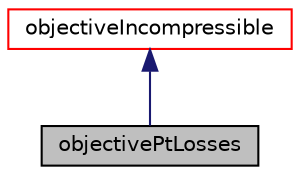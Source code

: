 digraph "objectivePtLosses"
{
  bgcolor="transparent";
  edge [fontname="Helvetica",fontsize="10",labelfontname="Helvetica",labelfontsize="10"];
  node [fontname="Helvetica",fontsize="10",shape=record];
  Node1 [label="objectivePtLosses",height=0.2,width=0.4,color="black", fillcolor="grey75", style="filled" fontcolor="black"];
  Node2 -> Node1 [dir="back",color="midnightblue",fontsize="10",style="solid",fontname="Helvetica"];
  Node2 [label="objectiveIncompressible",height=0.2,width=0.4,color="red",URL="$classFoam_1_1objectiveIncompressible.html",tooltip="Abstract base class for objective functions in incompressible flows. "];
}

